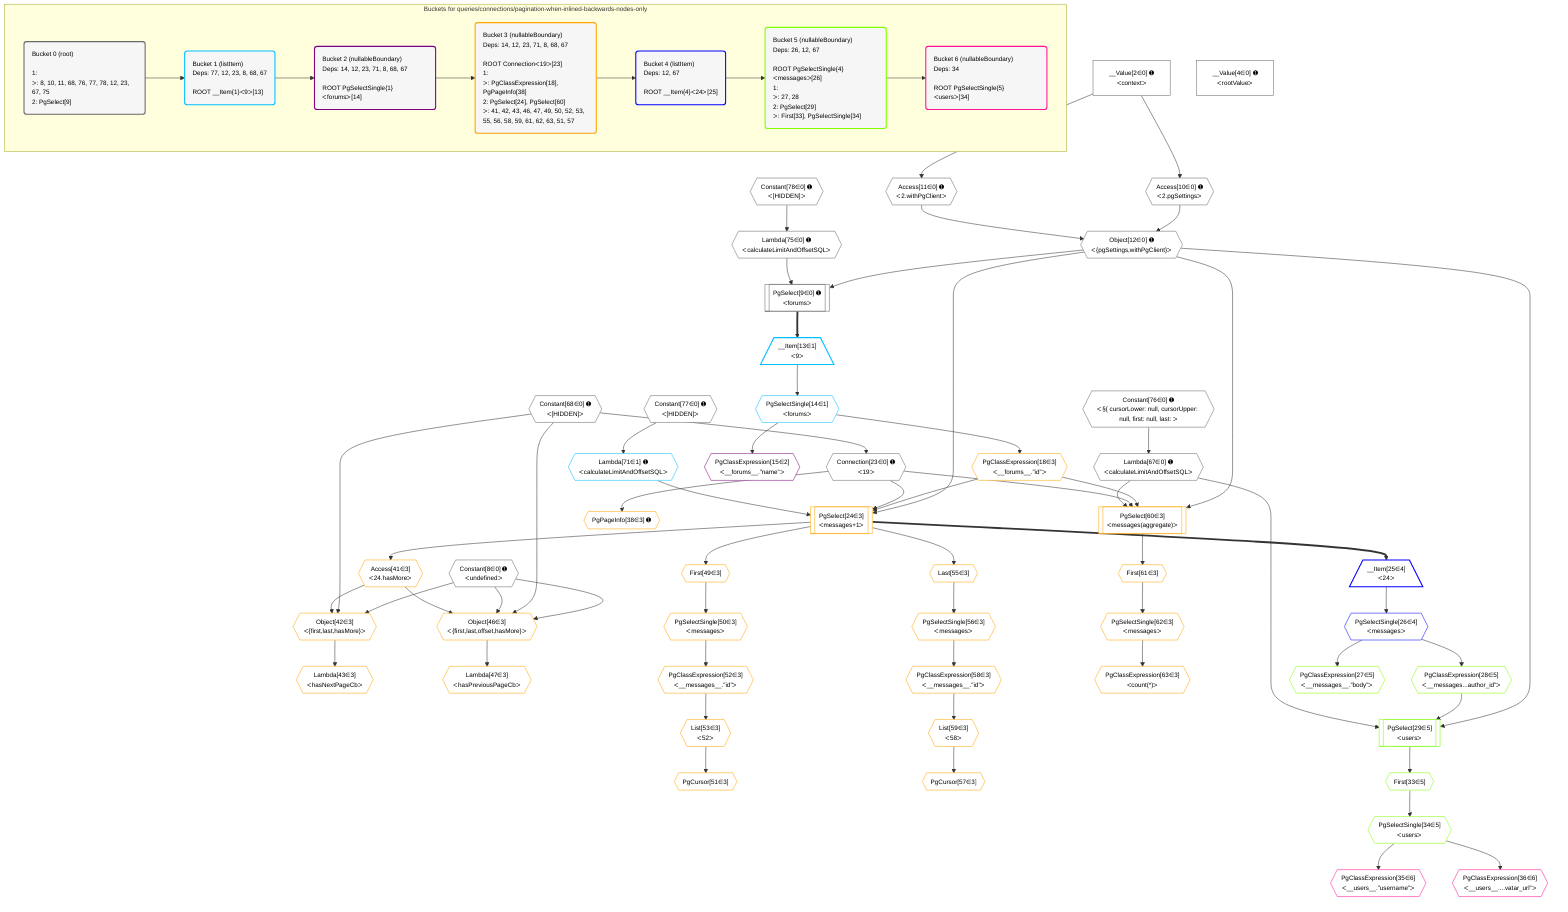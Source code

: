 %%{init: {'themeVariables': { 'fontSize': '12px'}}}%%
graph TD
    classDef path fill:#eee,stroke:#000,color:#000
    classDef plan fill:#fff,stroke-width:1px,color:#000
    classDef itemplan fill:#fff,stroke-width:2px,color:#000
    classDef unbatchedplan fill:#dff,stroke-width:1px,color:#000
    classDef sideeffectplan fill:#fcc,stroke-width:2px,color:#000
    classDef bucket fill:#f6f6f6,color:#000,stroke-width:2px,text-align:left


    %% plan dependencies
    PgSelect9[["PgSelect[9∈0] ➊<br />ᐸforumsᐳ"]]:::plan
    Object12{{"Object[12∈0] ➊<br />ᐸ{pgSettings,withPgClient}ᐳ"}}:::plan
    Lambda75{{"Lambda[75∈0] ➊<br />ᐸcalculateLimitAndOffsetSQLᐳ"}}:::plan
    Object12 & Lambda75 --> PgSelect9
    Access10{{"Access[10∈0] ➊<br />ᐸ2.pgSettingsᐳ"}}:::plan
    Access11{{"Access[11∈0] ➊<br />ᐸ2.withPgClientᐳ"}}:::plan
    Access10 & Access11 --> Object12
    __Value2["__Value[2∈0] ➊<br />ᐸcontextᐳ"]:::plan
    __Value2 --> Access10
    __Value2 --> Access11
    Connection23{{"Connection[23∈0] ➊<br />ᐸ19ᐳ"}}:::plan
    Constant68{{"Constant[68∈0] ➊<br />ᐸ[HIDDEN]ᐳ"}}:::plan
    Constant68 --> Connection23
    Lambda67{{"Lambda[67∈0] ➊<br />ᐸcalculateLimitAndOffsetSQLᐳ"}}:::plan
    Constant76{{"Constant[76∈0] ➊<br />ᐸ§{ cursorLower: null, cursorUpper: null, first: null, last: ᐳ"}}:::plan
    Constant76 --> Lambda67
    Constant78{{"Constant[78∈0] ➊<br />ᐸ[HIDDEN]ᐳ"}}:::plan
    Constant78 --> Lambda75
    __Value4["__Value[4∈0] ➊<br />ᐸrootValueᐳ"]:::plan
    Constant8{{"Constant[8∈0] ➊<br />ᐸundefinedᐳ"}}:::plan
    Constant77{{"Constant[77∈0] ➊<br />ᐸ[HIDDEN]ᐳ"}}:::plan
    __Item13[/"__Item[13∈1]<br />ᐸ9ᐳ"\]:::itemplan
    PgSelect9 ==> __Item13
    PgSelectSingle14{{"PgSelectSingle[14∈1]<br />ᐸforumsᐳ"}}:::plan
    __Item13 --> PgSelectSingle14
    Lambda71{{"Lambda[71∈1] ➊<br />ᐸcalculateLimitAndOffsetSQLᐳ"}}:::plan
    Constant77 --> Lambda71
    PgClassExpression15{{"PgClassExpression[15∈2]<br />ᐸ__forums__.”name”ᐳ"}}:::plan
    PgSelectSingle14 --> PgClassExpression15
    PgSelect24[["PgSelect[24∈3]<br />ᐸmessages+1ᐳ"]]:::plan
    PgClassExpression18{{"PgClassExpression[18∈3]<br />ᐸ__forums__.”id”ᐳ"}}:::plan
    Object12 & PgClassExpression18 & Connection23 & Lambda71 --> PgSelect24
    Object46{{"Object[46∈3]<br />ᐸ{first,last,offset,hasMore}ᐳ"}}:::plan
    Access41{{"Access[41∈3]<br />ᐸ24.hasMoreᐳ"}}:::plan
    Constant8 & Constant68 & Constant8 & Access41 --> Object46
    PgSelect60[["PgSelect[60∈3]<br />ᐸmessages(aggregate)ᐳ"]]:::plan
    Object12 & PgClassExpression18 & Connection23 & Lambda67 --> PgSelect60
    Object42{{"Object[42∈3]<br />ᐸ{first,last,hasMore}ᐳ"}}:::plan
    Constant8 & Constant68 & Access41 --> Object42
    PgSelectSingle14 --> PgClassExpression18
    PgPageInfo38{{"PgPageInfo[38∈3] ➊"}}:::plan
    Connection23 --> PgPageInfo38
    PgSelect24 --> Access41
    Lambda43{{"Lambda[43∈3]<br />ᐸhasNextPageCbᐳ"}}:::plan
    Object42 --> Lambda43
    Lambda47{{"Lambda[47∈3]<br />ᐸhasPreviousPageCbᐳ"}}:::plan
    Object46 --> Lambda47
    First49{{"First[49∈3]"}}:::plan
    PgSelect24 --> First49
    PgSelectSingle50{{"PgSelectSingle[50∈3]<br />ᐸmessagesᐳ"}}:::plan
    First49 --> PgSelectSingle50
    PgCursor51{{"PgCursor[51∈3]"}}:::plan
    List53{{"List[53∈3]<br />ᐸ52ᐳ"}}:::plan
    List53 --> PgCursor51
    PgClassExpression52{{"PgClassExpression[52∈3]<br />ᐸ__messages__.”id”ᐳ"}}:::plan
    PgSelectSingle50 --> PgClassExpression52
    PgClassExpression52 --> List53
    Last55{{"Last[55∈3]"}}:::plan
    PgSelect24 --> Last55
    PgSelectSingle56{{"PgSelectSingle[56∈3]<br />ᐸmessagesᐳ"}}:::plan
    Last55 --> PgSelectSingle56
    PgCursor57{{"PgCursor[57∈3]"}}:::plan
    List59{{"List[59∈3]<br />ᐸ58ᐳ"}}:::plan
    List59 --> PgCursor57
    PgClassExpression58{{"PgClassExpression[58∈3]<br />ᐸ__messages__.”id”ᐳ"}}:::plan
    PgSelectSingle56 --> PgClassExpression58
    PgClassExpression58 --> List59
    First61{{"First[61∈3]"}}:::plan
    PgSelect60 --> First61
    PgSelectSingle62{{"PgSelectSingle[62∈3]<br />ᐸmessagesᐳ"}}:::plan
    First61 --> PgSelectSingle62
    PgClassExpression63{{"PgClassExpression[63∈3]<br />ᐸcount(*)ᐳ"}}:::plan
    PgSelectSingle62 --> PgClassExpression63
    __Item25[/"__Item[25∈4]<br />ᐸ24ᐳ"\]:::itemplan
    PgSelect24 ==> __Item25
    PgSelectSingle26{{"PgSelectSingle[26∈4]<br />ᐸmessagesᐳ"}}:::plan
    __Item25 --> PgSelectSingle26
    PgSelect29[["PgSelect[29∈5]<br />ᐸusersᐳ"]]:::plan
    PgClassExpression28{{"PgClassExpression[28∈5]<br />ᐸ__messages...author_id”ᐳ"}}:::plan
    Object12 & PgClassExpression28 & Lambda67 --> PgSelect29
    PgClassExpression27{{"PgClassExpression[27∈5]<br />ᐸ__messages__.”body”ᐳ"}}:::plan
    PgSelectSingle26 --> PgClassExpression27
    PgSelectSingle26 --> PgClassExpression28
    First33{{"First[33∈5]"}}:::plan
    PgSelect29 --> First33
    PgSelectSingle34{{"PgSelectSingle[34∈5]<br />ᐸusersᐳ"}}:::plan
    First33 --> PgSelectSingle34
    PgClassExpression35{{"PgClassExpression[35∈6]<br />ᐸ__users__.”username”ᐳ"}}:::plan
    PgSelectSingle34 --> PgClassExpression35
    PgClassExpression36{{"PgClassExpression[36∈6]<br />ᐸ__users__....vatar_url”ᐳ"}}:::plan
    PgSelectSingle34 --> PgClassExpression36

    %% define steps

    subgraph "Buckets for queries/connections/pagination-when-inlined-backwards-nodes-only"
    Bucket0("Bucket 0 (root)<br /><br />1: <br />ᐳ: 8, 10, 11, 68, 76, 77, 78, 12, 23, 67, 75<br />2: PgSelect[9]"):::bucket
    classDef bucket0 stroke:#696969
    class Bucket0,__Value2,__Value4,Constant8,PgSelect9,Access10,Access11,Object12,Connection23,Lambda67,Constant68,Lambda75,Constant76,Constant77,Constant78 bucket0
    Bucket1("Bucket 1 (listItem)<br />Deps: 77, 12, 23, 8, 68, 67<br /><br />ROOT __Item{1}ᐸ9ᐳ[13]"):::bucket
    classDef bucket1 stroke:#00bfff
    class Bucket1,__Item13,PgSelectSingle14,Lambda71 bucket1
    Bucket2("Bucket 2 (nullableBoundary)<br />Deps: 14, 12, 23, 71, 8, 68, 67<br /><br />ROOT PgSelectSingle{1}ᐸforumsᐳ[14]"):::bucket
    classDef bucket2 stroke:#7f007f
    class Bucket2,PgClassExpression15 bucket2
    Bucket3("Bucket 3 (nullableBoundary)<br />Deps: 14, 12, 23, 71, 8, 68, 67<br /><br />ROOT Connectionᐸ19ᐳ[23]<br />1: <br />ᐳ: PgClassExpression[18], PgPageInfo[38]<br />2: PgSelect[24], PgSelect[60]<br />ᐳ: 41, 42, 43, 46, 47, 49, 50, 52, 53, 55, 56, 58, 59, 61, 62, 63, 51, 57"):::bucket
    classDef bucket3 stroke:#ffa500
    class Bucket3,PgClassExpression18,PgSelect24,PgPageInfo38,Access41,Object42,Lambda43,Object46,Lambda47,First49,PgSelectSingle50,PgCursor51,PgClassExpression52,List53,Last55,PgSelectSingle56,PgCursor57,PgClassExpression58,List59,PgSelect60,First61,PgSelectSingle62,PgClassExpression63 bucket3
    Bucket4("Bucket 4 (listItem)<br />Deps: 12, 67<br /><br />ROOT __Item{4}ᐸ24ᐳ[25]"):::bucket
    classDef bucket4 stroke:#0000ff
    class Bucket4,__Item25,PgSelectSingle26 bucket4
    Bucket5("Bucket 5 (nullableBoundary)<br />Deps: 26, 12, 67<br /><br />ROOT PgSelectSingle{4}ᐸmessagesᐳ[26]<br />1: <br />ᐳ: 27, 28<br />2: PgSelect[29]<br />ᐳ: First[33], PgSelectSingle[34]"):::bucket
    classDef bucket5 stroke:#7fff00
    class Bucket5,PgClassExpression27,PgClassExpression28,PgSelect29,First33,PgSelectSingle34 bucket5
    Bucket6("Bucket 6 (nullableBoundary)<br />Deps: 34<br /><br />ROOT PgSelectSingle{5}ᐸusersᐳ[34]"):::bucket
    classDef bucket6 stroke:#ff1493
    class Bucket6,PgClassExpression35,PgClassExpression36 bucket6
    Bucket0 --> Bucket1
    Bucket1 --> Bucket2
    Bucket2 --> Bucket3
    Bucket3 --> Bucket4
    Bucket4 --> Bucket5
    Bucket5 --> Bucket6
    end